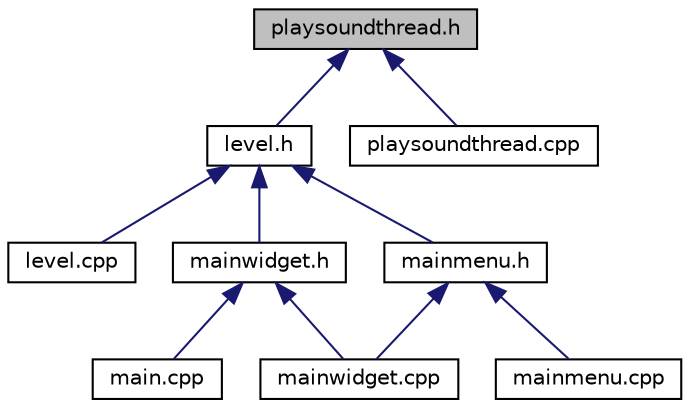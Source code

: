 digraph G
{
  edge [fontname="Helvetica",fontsize="10",labelfontname="Helvetica",labelfontsize="10"];
  node [fontname="Helvetica",fontsize="10",shape=record];
  Node1 [label="playsoundthread.h",height=0.2,width=0.4,color="black", fillcolor="grey75", style="filled" fontcolor="black"];
  Node1 -> Node2 [dir="back",color="midnightblue",fontsize="10",style="solid",fontname="Helvetica"];
  Node2 [label="level.h",height=0.2,width=0.4,color="black", fillcolor="white", style="filled",URL="$de/d09/level_8h.html"];
  Node2 -> Node3 [dir="back",color="midnightblue",fontsize="10",style="solid",fontname="Helvetica"];
  Node3 [label="level.cpp",height=0.2,width=0.4,color="black", fillcolor="white", style="filled",URL="$d2/d57/level_8cpp.html"];
  Node2 -> Node4 [dir="back",color="midnightblue",fontsize="10",style="solid",fontname="Helvetica"];
  Node4 [label="mainwidget.h",height=0.2,width=0.4,color="black", fillcolor="white", style="filled",URL="$d6/d46/mainwidget_8h.html"];
  Node4 -> Node5 [dir="back",color="midnightblue",fontsize="10",style="solid",fontname="Helvetica"];
  Node5 [label="main.cpp",height=0.2,width=0.4,color="black", fillcolor="white", style="filled",URL="$df/d0a/main_8cpp.html"];
  Node4 -> Node6 [dir="back",color="midnightblue",fontsize="10",style="solid",fontname="Helvetica"];
  Node6 [label="mainwidget.cpp",height=0.2,width=0.4,color="black", fillcolor="white", style="filled",URL="$d4/d92/mainwidget_8cpp.html"];
  Node2 -> Node7 [dir="back",color="midnightblue",fontsize="10",style="solid",fontname="Helvetica"];
  Node7 [label="mainmenu.h",height=0.2,width=0.4,color="black", fillcolor="white", style="filled",URL="$d6/dc6/mainmenu_8h.html"];
  Node7 -> Node8 [dir="back",color="midnightblue",fontsize="10",style="solid",fontname="Helvetica"];
  Node8 [label="mainmenu.cpp",height=0.2,width=0.4,color="black", fillcolor="white", style="filled",URL="$d0/d78/mainmenu_8cpp.html"];
  Node7 -> Node6 [dir="back",color="midnightblue",fontsize="10",style="solid",fontname="Helvetica"];
  Node1 -> Node9 [dir="back",color="midnightblue",fontsize="10",style="solid",fontname="Helvetica"];
  Node9 [label="playsoundthread.cpp",height=0.2,width=0.4,color="black", fillcolor="white", style="filled",URL="$df/ded/playsoundthread_8cpp.html"];
}
